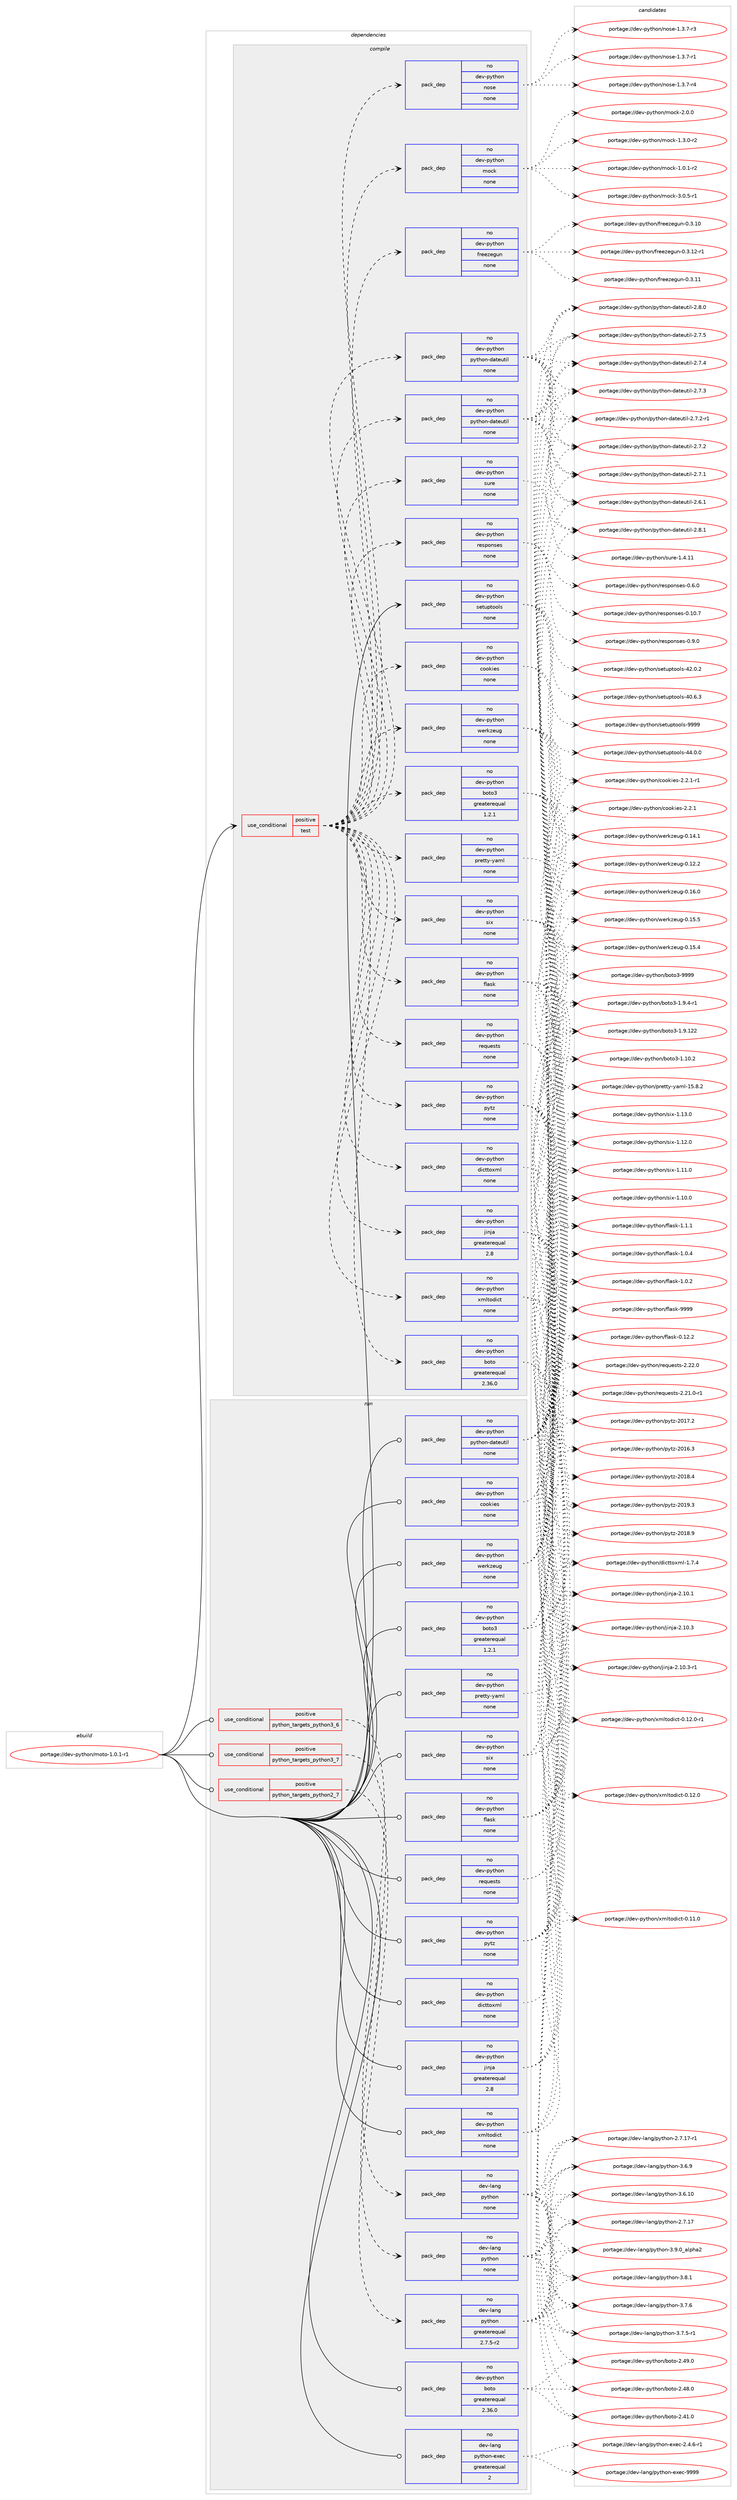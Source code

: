 digraph prolog {

# *************
# Graph options
# *************

newrank=true;
concentrate=true;
compound=true;
graph [rankdir=LR,fontname=Helvetica,fontsize=10,ranksep=1.5];#, ranksep=2.5, nodesep=0.2];
edge  [arrowhead=vee];
node  [fontname=Helvetica,fontsize=10];

# **********
# The ebuild
# **********

subgraph cluster_leftcol {
color=gray;
label=<<i>ebuild</i>>;
id [label="portage://dev-python/moto-1.0.1-r1", color=red, width=4, href="../dev-python/moto-1.0.1-r1.svg"];
}

# ****************
# The dependencies
# ****************

subgraph cluster_midcol {
color=gray;
label=<<i>dependencies</i>>;
subgraph cluster_compile {
fillcolor="#eeeeee";
style=filled;
label=<<i>compile</i>>;
subgraph cond112808 {
dependency450094 [label=<<TABLE BORDER="0" CELLBORDER="1" CELLSPACING="0" CELLPADDING="4"><TR><TD ROWSPAN="3" CELLPADDING="10">use_conditional</TD></TR><TR><TD>positive</TD></TR><TR><TD>test</TD></TR></TABLE>>, shape=none, color=red];
subgraph pack332306 {
dependency450095 [label=<<TABLE BORDER="0" CELLBORDER="1" CELLSPACING="0" CELLPADDING="4" WIDTH="220"><TR><TD ROWSPAN="6" CELLPADDING="30">pack_dep</TD></TR><TR><TD WIDTH="110">no</TD></TR><TR><TD>dev-python</TD></TR><TR><TD>cookies</TD></TR><TR><TD>none</TD></TR><TR><TD></TD></TR></TABLE>>, shape=none, color=blue];
}
dependency450094:e -> dependency450095:w [weight=20,style="dashed",arrowhead="vee"];
subgraph pack332307 {
dependency450096 [label=<<TABLE BORDER="0" CELLBORDER="1" CELLSPACING="0" CELLPADDING="4" WIDTH="220"><TR><TD ROWSPAN="6" CELLPADDING="30">pack_dep</TD></TR><TR><TD WIDTH="110">no</TD></TR><TR><TD>dev-python</TD></TR><TR><TD>dicttoxml</TD></TR><TR><TD>none</TD></TR><TR><TD></TD></TR></TABLE>>, shape=none, color=blue];
}
dependency450094:e -> dependency450096:w [weight=20,style="dashed",arrowhead="vee"];
subgraph pack332308 {
dependency450097 [label=<<TABLE BORDER="0" CELLBORDER="1" CELLSPACING="0" CELLPADDING="4" WIDTH="220"><TR><TD ROWSPAN="6" CELLPADDING="30">pack_dep</TD></TR><TR><TD WIDTH="110">no</TD></TR><TR><TD>dev-python</TD></TR><TR><TD>jinja</TD></TR><TR><TD>greaterequal</TD></TR><TR><TD>2.8</TD></TR></TABLE>>, shape=none, color=blue];
}
dependency450094:e -> dependency450097:w [weight=20,style="dashed",arrowhead="vee"];
subgraph pack332309 {
dependency450098 [label=<<TABLE BORDER="0" CELLBORDER="1" CELLSPACING="0" CELLPADDING="4" WIDTH="220"><TR><TD ROWSPAN="6" CELLPADDING="30">pack_dep</TD></TR><TR><TD WIDTH="110">no</TD></TR><TR><TD>dev-python</TD></TR><TR><TD>boto</TD></TR><TR><TD>greaterequal</TD></TR><TR><TD>2.36.0</TD></TR></TABLE>>, shape=none, color=blue];
}
dependency450094:e -> dependency450098:w [weight=20,style="dashed",arrowhead="vee"];
subgraph pack332310 {
dependency450099 [label=<<TABLE BORDER="0" CELLBORDER="1" CELLSPACING="0" CELLPADDING="4" WIDTH="220"><TR><TD ROWSPAN="6" CELLPADDING="30">pack_dep</TD></TR><TR><TD WIDTH="110">no</TD></TR><TR><TD>dev-python</TD></TR><TR><TD>boto3</TD></TR><TR><TD>greaterequal</TD></TR><TR><TD>1.2.1</TD></TR></TABLE>>, shape=none, color=blue];
}
dependency450094:e -> dependency450099:w [weight=20,style="dashed",arrowhead="vee"];
subgraph pack332311 {
dependency450100 [label=<<TABLE BORDER="0" CELLBORDER="1" CELLSPACING="0" CELLPADDING="4" WIDTH="220"><TR><TD ROWSPAN="6" CELLPADDING="30">pack_dep</TD></TR><TR><TD WIDTH="110">no</TD></TR><TR><TD>dev-python</TD></TR><TR><TD>flask</TD></TR><TR><TD>none</TD></TR><TR><TD></TD></TR></TABLE>>, shape=none, color=blue];
}
dependency450094:e -> dependency450100:w [weight=20,style="dashed",arrowhead="vee"];
subgraph pack332312 {
dependency450101 [label=<<TABLE BORDER="0" CELLBORDER="1" CELLSPACING="0" CELLPADDING="4" WIDTH="220"><TR><TD ROWSPAN="6" CELLPADDING="30">pack_dep</TD></TR><TR><TD WIDTH="110">no</TD></TR><TR><TD>dev-python</TD></TR><TR><TD>pretty-yaml</TD></TR><TR><TD>none</TD></TR><TR><TD></TD></TR></TABLE>>, shape=none, color=blue];
}
dependency450094:e -> dependency450101:w [weight=20,style="dashed",arrowhead="vee"];
subgraph pack332313 {
dependency450102 [label=<<TABLE BORDER="0" CELLBORDER="1" CELLSPACING="0" CELLPADDING="4" WIDTH="220"><TR><TD ROWSPAN="6" CELLPADDING="30">pack_dep</TD></TR><TR><TD WIDTH="110">no</TD></TR><TR><TD>dev-python</TD></TR><TR><TD>python-dateutil</TD></TR><TR><TD>none</TD></TR><TR><TD></TD></TR></TABLE>>, shape=none, color=blue];
}
dependency450094:e -> dependency450102:w [weight=20,style="dashed",arrowhead="vee"];
subgraph pack332314 {
dependency450103 [label=<<TABLE BORDER="0" CELLBORDER="1" CELLSPACING="0" CELLPADDING="4" WIDTH="220"><TR><TD ROWSPAN="6" CELLPADDING="30">pack_dep</TD></TR><TR><TD WIDTH="110">no</TD></TR><TR><TD>dev-python</TD></TR><TR><TD>pytz</TD></TR><TR><TD>none</TD></TR><TR><TD></TD></TR></TABLE>>, shape=none, color=blue];
}
dependency450094:e -> dependency450103:w [weight=20,style="dashed",arrowhead="vee"];
subgraph pack332315 {
dependency450104 [label=<<TABLE BORDER="0" CELLBORDER="1" CELLSPACING="0" CELLPADDING="4" WIDTH="220"><TR><TD ROWSPAN="6" CELLPADDING="30">pack_dep</TD></TR><TR><TD WIDTH="110">no</TD></TR><TR><TD>dev-python</TD></TR><TR><TD>python-dateutil</TD></TR><TR><TD>none</TD></TR><TR><TD></TD></TR></TABLE>>, shape=none, color=blue];
}
dependency450094:e -> dependency450104:w [weight=20,style="dashed",arrowhead="vee"];
subgraph pack332316 {
dependency450105 [label=<<TABLE BORDER="0" CELLBORDER="1" CELLSPACING="0" CELLPADDING="4" WIDTH="220"><TR><TD ROWSPAN="6" CELLPADDING="30">pack_dep</TD></TR><TR><TD WIDTH="110">no</TD></TR><TR><TD>dev-python</TD></TR><TR><TD>requests</TD></TR><TR><TD>none</TD></TR><TR><TD></TD></TR></TABLE>>, shape=none, color=blue];
}
dependency450094:e -> dependency450105:w [weight=20,style="dashed",arrowhead="vee"];
subgraph pack332317 {
dependency450106 [label=<<TABLE BORDER="0" CELLBORDER="1" CELLSPACING="0" CELLPADDING="4" WIDTH="220"><TR><TD ROWSPAN="6" CELLPADDING="30">pack_dep</TD></TR><TR><TD WIDTH="110">no</TD></TR><TR><TD>dev-python</TD></TR><TR><TD>xmltodict</TD></TR><TR><TD>none</TD></TR><TR><TD></TD></TR></TABLE>>, shape=none, color=blue];
}
dependency450094:e -> dependency450106:w [weight=20,style="dashed",arrowhead="vee"];
subgraph pack332318 {
dependency450107 [label=<<TABLE BORDER="0" CELLBORDER="1" CELLSPACING="0" CELLPADDING="4" WIDTH="220"><TR><TD ROWSPAN="6" CELLPADDING="30">pack_dep</TD></TR><TR><TD WIDTH="110">no</TD></TR><TR><TD>dev-python</TD></TR><TR><TD>six</TD></TR><TR><TD>none</TD></TR><TR><TD></TD></TR></TABLE>>, shape=none, color=blue];
}
dependency450094:e -> dependency450107:w [weight=20,style="dashed",arrowhead="vee"];
subgraph pack332319 {
dependency450108 [label=<<TABLE BORDER="0" CELLBORDER="1" CELLSPACING="0" CELLPADDING="4" WIDTH="220"><TR><TD ROWSPAN="6" CELLPADDING="30">pack_dep</TD></TR><TR><TD WIDTH="110">no</TD></TR><TR><TD>dev-python</TD></TR><TR><TD>werkzeug</TD></TR><TR><TD>none</TD></TR><TR><TD></TD></TR></TABLE>>, shape=none, color=blue];
}
dependency450094:e -> dependency450108:w [weight=20,style="dashed",arrowhead="vee"];
subgraph pack332320 {
dependency450109 [label=<<TABLE BORDER="0" CELLBORDER="1" CELLSPACING="0" CELLPADDING="4" WIDTH="220"><TR><TD ROWSPAN="6" CELLPADDING="30">pack_dep</TD></TR><TR><TD WIDTH="110">no</TD></TR><TR><TD>dev-python</TD></TR><TR><TD>freezegun</TD></TR><TR><TD>none</TD></TR><TR><TD></TD></TR></TABLE>>, shape=none, color=blue];
}
dependency450094:e -> dependency450109:w [weight=20,style="dashed",arrowhead="vee"];
subgraph pack332321 {
dependency450110 [label=<<TABLE BORDER="0" CELLBORDER="1" CELLSPACING="0" CELLPADDING="4" WIDTH="220"><TR><TD ROWSPAN="6" CELLPADDING="30">pack_dep</TD></TR><TR><TD WIDTH="110">no</TD></TR><TR><TD>dev-python</TD></TR><TR><TD>mock</TD></TR><TR><TD>none</TD></TR><TR><TD></TD></TR></TABLE>>, shape=none, color=blue];
}
dependency450094:e -> dependency450110:w [weight=20,style="dashed",arrowhead="vee"];
subgraph pack332322 {
dependency450111 [label=<<TABLE BORDER="0" CELLBORDER="1" CELLSPACING="0" CELLPADDING="4" WIDTH="220"><TR><TD ROWSPAN="6" CELLPADDING="30">pack_dep</TD></TR><TR><TD WIDTH="110">no</TD></TR><TR><TD>dev-python</TD></TR><TR><TD>nose</TD></TR><TR><TD>none</TD></TR><TR><TD></TD></TR></TABLE>>, shape=none, color=blue];
}
dependency450094:e -> dependency450111:w [weight=20,style="dashed",arrowhead="vee"];
subgraph pack332323 {
dependency450112 [label=<<TABLE BORDER="0" CELLBORDER="1" CELLSPACING="0" CELLPADDING="4" WIDTH="220"><TR><TD ROWSPAN="6" CELLPADDING="30">pack_dep</TD></TR><TR><TD WIDTH="110">no</TD></TR><TR><TD>dev-python</TD></TR><TR><TD>responses</TD></TR><TR><TD>none</TD></TR><TR><TD></TD></TR></TABLE>>, shape=none, color=blue];
}
dependency450094:e -> dependency450112:w [weight=20,style="dashed",arrowhead="vee"];
subgraph pack332324 {
dependency450113 [label=<<TABLE BORDER="0" CELLBORDER="1" CELLSPACING="0" CELLPADDING="4" WIDTH="220"><TR><TD ROWSPAN="6" CELLPADDING="30">pack_dep</TD></TR><TR><TD WIDTH="110">no</TD></TR><TR><TD>dev-python</TD></TR><TR><TD>sure</TD></TR><TR><TD>none</TD></TR><TR><TD></TD></TR></TABLE>>, shape=none, color=blue];
}
dependency450094:e -> dependency450113:w [weight=20,style="dashed",arrowhead="vee"];
}
id:e -> dependency450094:w [weight=20,style="solid",arrowhead="vee"];
subgraph pack332325 {
dependency450114 [label=<<TABLE BORDER="0" CELLBORDER="1" CELLSPACING="0" CELLPADDING="4" WIDTH="220"><TR><TD ROWSPAN="6" CELLPADDING="30">pack_dep</TD></TR><TR><TD WIDTH="110">no</TD></TR><TR><TD>dev-python</TD></TR><TR><TD>setuptools</TD></TR><TR><TD>none</TD></TR><TR><TD></TD></TR></TABLE>>, shape=none, color=blue];
}
id:e -> dependency450114:w [weight=20,style="solid",arrowhead="vee"];
}
subgraph cluster_compileandrun {
fillcolor="#eeeeee";
style=filled;
label=<<i>compile and run</i>>;
}
subgraph cluster_run {
fillcolor="#eeeeee";
style=filled;
label=<<i>run</i>>;
subgraph cond112809 {
dependency450115 [label=<<TABLE BORDER="0" CELLBORDER="1" CELLSPACING="0" CELLPADDING="4"><TR><TD ROWSPAN="3" CELLPADDING="10">use_conditional</TD></TR><TR><TD>positive</TD></TR><TR><TD>python_targets_python2_7</TD></TR></TABLE>>, shape=none, color=red];
subgraph pack332326 {
dependency450116 [label=<<TABLE BORDER="0" CELLBORDER="1" CELLSPACING="0" CELLPADDING="4" WIDTH="220"><TR><TD ROWSPAN="6" CELLPADDING="30">pack_dep</TD></TR><TR><TD WIDTH="110">no</TD></TR><TR><TD>dev-lang</TD></TR><TR><TD>python</TD></TR><TR><TD>greaterequal</TD></TR><TR><TD>2.7.5-r2</TD></TR></TABLE>>, shape=none, color=blue];
}
dependency450115:e -> dependency450116:w [weight=20,style="dashed",arrowhead="vee"];
}
id:e -> dependency450115:w [weight=20,style="solid",arrowhead="odot"];
subgraph cond112810 {
dependency450117 [label=<<TABLE BORDER="0" CELLBORDER="1" CELLSPACING="0" CELLPADDING="4"><TR><TD ROWSPAN="3" CELLPADDING="10">use_conditional</TD></TR><TR><TD>positive</TD></TR><TR><TD>python_targets_python3_6</TD></TR></TABLE>>, shape=none, color=red];
subgraph pack332327 {
dependency450118 [label=<<TABLE BORDER="0" CELLBORDER="1" CELLSPACING="0" CELLPADDING="4" WIDTH="220"><TR><TD ROWSPAN="6" CELLPADDING="30">pack_dep</TD></TR><TR><TD WIDTH="110">no</TD></TR><TR><TD>dev-lang</TD></TR><TR><TD>python</TD></TR><TR><TD>none</TD></TR><TR><TD></TD></TR></TABLE>>, shape=none, color=blue];
}
dependency450117:e -> dependency450118:w [weight=20,style="dashed",arrowhead="vee"];
}
id:e -> dependency450117:w [weight=20,style="solid",arrowhead="odot"];
subgraph cond112811 {
dependency450119 [label=<<TABLE BORDER="0" CELLBORDER="1" CELLSPACING="0" CELLPADDING="4"><TR><TD ROWSPAN="3" CELLPADDING="10">use_conditional</TD></TR><TR><TD>positive</TD></TR><TR><TD>python_targets_python3_7</TD></TR></TABLE>>, shape=none, color=red];
subgraph pack332328 {
dependency450120 [label=<<TABLE BORDER="0" CELLBORDER="1" CELLSPACING="0" CELLPADDING="4" WIDTH="220"><TR><TD ROWSPAN="6" CELLPADDING="30">pack_dep</TD></TR><TR><TD WIDTH="110">no</TD></TR><TR><TD>dev-lang</TD></TR><TR><TD>python</TD></TR><TR><TD>none</TD></TR><TR><TD></TD></TR></TABLE>>, shape=none, color=blue];
}
dependency450119:e -> dependency450120:w [weight=20,style="dashed",arrowhead="vee"];
}
id:e -> dependency450119:w [weight=20,style="solid",arrowhead="odot"];
subgraph pack332329 {
dependency450121 [label=<<TABLE BORDER="0" CELLBORDER="1" CELLSPACING="0" CELLPADDING="4" WIDTH="220"><TR><TD ROWSPAN="6" CELLPADDING="30">pack_dep</TD></TR><TR><TD WIDTH="110">no</TD></TR><TR><TD>dev-lang</TD></TR><TR><TD>python-exec</TD></TR><TR><TD>greaterequal</TD></TR><TR><TD>2</TD></TR></TABLE>>, shape=none, color=blue];
}
id:e -> dependency450121:w [weight=20,style="solid",arrowhead="odot"];
subgraph pack332330 {
dependency450122 [label=<<TABLE BORDER="0" CELLBORDER="1" CELLSPACING="0" CELLPADDING="4" WIDTH="220"><TR><TD ROWSPAN="6" CELLPADDING="30">pack_dep</TD></TR><TR><TD WIDTH="110">no</TD></TR><TR><TD>dev-python</TD></TR><TR><TD>boto</TD></TR><TR><TD>greaterequal</TD></TR><TR><TD>2.36.0</TD></TR></TABLE>>, shape=none, color=blue];
}
id:e -> dependency450122:w [weight=20,style="solid",arrowhead="odot"];
subgraph pack332331 {
dependency450123 [label=<<TABLE BORDER="0" CELLBORDER="1" CELLSPACING="0" CELLPADDING="4" WIDTH="220"><TR><TD ROWSPAN="6" CELLPADDING="30">pack_dep</TD></TR><TR><TD WIDTH="110">no</TD></TR><TR><TD>dev-python</TD></TR><TR><TD>boto3</TD></TR><TR><TD>greaterequal</TD></TR><TR><TD>1.2.1</TD></TR></TABLE>>, shape=none, color=blue];
}
id:e -> dependency450123:w [weight=20,style="solid",arrowhead="odot"];
subgraph pack332332 {
dependency450124 [label=<<TABLE BORDER="0" CELLBORDER="1" CELLSPACING="0" CELLPADDING="4" WIDTH="220"><TR><TD ROWSPAN="6" CELLPADDING="30">pack_dep</TD></TR><TR><TD WIDTH="110">no</TD></TR><TR><TD>dev-python</TD></TR><TR><TD>cookies</TD></TR><TR><TD>none</TD></TR><TR><TD></TD></TR></TABLE>>, shape=none, color=blue];
}
id:e -> dependency450124:w [weight=20,style="solid",arrowhead="odot"];
subgraph pack332333 {
dependency450125 [label=<<TABLE BORDER="0" CELLBORDER="1" CELLSPACING="0" CELLPADDING="4" WIDTH="220"><TR><TD ROWSPAN="6" CELLPADDING="30">pack_dep</TD></TR><TR><TD WIDTH="110">no</TD></TR><TR><TD>dev-python</TD></TR><TR><TD>dicttoxml</TD></TR><TR><TD>none</TD></TR><TR><TD></TD></TR></TABLE>>, shape=none, color=blue];
}
id:e -> dependency450125:w [weight=20,style="solid",arrowhead="odot"];
subgraph pack332334 {
dependency450126 [label=<<TABLE BORDER="0" CELLBORDER="1" CELLSPACING="0" CELLPADDING="4" WIDTH="220"><TR><TD ROWSPAN="6" CELLPADDING="30">pack_dep</TD></TR><TR><TD WIDTH="110">no</TD></TR><TR><TD>dev-python</TD></TR><TR><TD>flask</TD></TR><TR><TD>none</TD></TR><TR><TD></TD></TR></TABLE>>, shape=none, color=blue];
}
id:e -> dependency450126:w [weight=20,style="solid",arrowhead="odot"];
subgraph pack332335 {
dependency450127 [label=<<TABLE BORDER="0" CELLBORDER="1" CELLSPACING="0" CELLPADDING="4" WIDTH="220"><TR><TD ROWSPAN="6" CELLPADDING="30">pack_dep</TD></TR><TR><TD WIDTH="110">no</TD></TR><TR><TD>dev-python</TD></TR><TR><TD>jinja</TD></TR><TR><TD>greaterequal</TD></TR><TR><TD>2.8</TD></TR></TABLE>>, shape=none, color=blue];
}
id:e -> dependency450127:w [weight=20,style="solid",arrowhead="odot"];
subgraph pack332336 {
dependency450128 [label=<<TABLE BORDER="0" CELLBORDER="1" CELLSPACING="0" CELLPADDING="4" WIDTH="220"><TR><TD ROWSPAN="6" CELLPADDING="30">pack_dep</TD></TR><TR><TD WIDTH="110">no</TD></TR><TR><TD>dev-python</TD></TR><TR><TD>pretty-yaml</TD></TR><TR><TD>none</TD></TR><TR><TD></TD></TR></TABLE>>, shape=none, color=blue];
}
id:e -> dependency450128:w [weight=20,style="solid",arrowhead="odot"];
subgraph pack332337 {
dependency450129 [label=<<TABLE BORDER="0" CELLBORDER="1" CELLSPACING="0" CELLPADDING="4" WIDTH="220"><TR><TD ROWSPAN="6" CELLPADDING="30">pack_dep</TD></TR><TR><TD WIDTH="110">no</TD></TR><TR><TD>dev-python</TD></TR><TR><TD>python-dateutil</TD></TR><TR><TD>none</TD></TR><TR><TD></TD></TR></TABLE>>, shape=none, color=blue];
}
id:e -> dependency450129:w [weight=20,style="solid",arrowhead="odot"];
subgraph pack332338 {
dependency450130 [label=<<TABLE BORDER="0" CELLBORDER="1" CELLSPACING="0" CELLPADDING="4" WIDTH="220"><TR><TD ROWSPAN="6" CELLPADDING="30">pack_dep</TD></TR><TR><TD WIDTH="110">no</TD></TR><TR><TD>dev-python</TD></TR><TR><TD>pytz</TD></TR><TR><TD>none</TD></TR><TR><TD></TD></TR></TABLE>>, shape=none, color=blue];
}
id:e -> dependency450130:w [weight=20,style="solid",arrowhead="odot"];
subgraph pack332339 {
dependency450131 [label=<<TABLE BORDER="0" CELLBORDER="1" CELLSPACING="0" CELLPADDING="4" WIDTH="220"><TR><TD ROWSPAN="6" CELLPADDING="30">pack_dep</TD></TR><TR><TD WIDTH="110">no</TD></TR><TR><TD>dev-python</TD></TR><TR><TD>requests</TD></TR><TR><TD>none</TD></TR><TR><TD></TD></TR></TABLE>>, shape=none, color=blue];
}
id:e -> dependency450131:w [weight=20,style="solid",arrowhead="odot"];
subgraph pack332340 {
dependency450132 [label=<<TABLE BORDER="0" CELLBORDER="1" CELLSPACING="0" CELLPADDING="4" WIDTH="220"><TR><TD ROWSPAN="6" CELLPADDING="30">pack_dep</TD></TR><TR><TD WIDTH="110">no</TD></TR><TR><TD>dev-python</TD></TR><TR><TD>six</TD></TR><TR><TD>none</TD></TR><TR><TD></TD></TR></TABLE>>, shape=none, color=blue];
}
id:e -> dependency450132:w [weight=20,style="solid",arrowhead="odot"];
subgraph pack332341 {
dependency450133 [label=<<TABLE BORDER="0" CELLBORDER="1" CELLSPACING="0" CELLPADDING="4" WIDTH="220"><TR><TD ROWSPAN="6" CELLPADDING="30">pack_dep</TD></TR><TR><TD WIDTH="110">no</TD></TR><TR><TD>dev-python</TD></TR><TR><TD>werkzeug</TD></TR><TR><TD>none</TD></TR><TR><TD></TD></TR></TABLE>>, shape=none, color=blue];
}
id:e -> dependency450133:w [weight=20,style="solid",arrowhead="odot"];
subgraph pack332342 {
dependency450134 [label=<<TABLE BORDER="0" CELLBORDER="1" CELLSPACING="0" CELLPADDING="4" WIDTH="220"><TR><TD ROWSPAN="6" CELLPADDING="30">pack_dep</TD></TR><TR><TD WIDTH="110">no</TD></TR><TR><TD>dev-python</TD></TR><TR><TD>xmltodict</TD></TR><TR><TD>none</TD></TR><TR><TD></TD></TR></TABLE>>, shape=none, color=blue];
}
id:e -> dependency450134:w [weight=20,style="solid",arrowhead="odot"];
}
}

# **************
# The candidates
# **************

subgraph cluster_choices {
rank=same;
color=gray;
label=<<i>candidates</i>>;

subgraph choice332306 {
color=black;
nodesep=1;
choice1001011184511212111610411111047991111111071051011154550465046494511449 [label="portage://dev-python/cookies-2.2.1-r1", color=red, width=4,href="../dev-python/cookies-2.2.1-r1.svg"];
choice100101118451121211161041111104799111111107105101115455046504649 [label="portage://dev-python/cookies-2.2.1", color=red, width=4,href="../dev-python/cookies-2.2.1.svg"];
dependency450095:e -> choice1001011184511212111610411111047991111111071051011154550465046494511449:w [style=dotted,weight="100"];
dependency450095:e -> choice100101118451121211161041111104799111111107105101115455046504649:w [style=dotted,weight="100"];
}
subgraph choice332307 {
color=black;
nodesep=1;
choice100101118451121211161041111104710010599116116111120109108454946554652 [label="portage://dev-python/dicttoxml-1.7.4", color=red, width=4,href="../dev-python/dicttoxml-1.7.4.svg"];
dependency450096:e -> choice100101118451121211161041111104710010599116116111120109108454946554652:w [style=dotted,weight="100"];
}
subgraph choice332308 {
color=black;
nodesep=1;
choice100101118451121211161041111104710610511010697455046494846514511449 [label="portage://dev-python/jinja-2.10.3-r1", color=red, width=4,href="../dev-python/jinja-2.10.3-r1.svg"];
choice10010111845112121116104111110471061051101069745504649484651 [label="portage://dev-python/jinja-2.10.3", color=red, width=4,href="../dev-python/jinja-2.10.3.svg"];
choice10010111845112121116104111110471061051101069745504649484649 [label="portage://dev-python/jinja-2.10.1", color=red, width=4,href="../dev-python/jinja-2.10.1.svg"];
dependency450097:e -> choice100101118451121211161041111104710610511010697455046494846514511449:w [style=dotted,weight="100"];
dependency450097:e -> choice10010111845112121116104111110471061051101069745504649484651:w [style=dotted,weight="100"];
dependency450097:e -> choice10010111845112121116104111110471061051101069745504649484649:w [style=dotted,weight="100"];
}
subgraph choice332309 {
color=black;
nodesep=1;
choice10010111845112121116104111110479811111611145504652574648 [label="portage://dev-python/boto-2.49.0", color=red, width=4,href="../dev-python/boto-2.49.0.svg"];
choice10010111845112121116104111110479811111611145504652564648 [label="portage://dev-python/boto-2.48.0", color=red, width=4,href="../dev-python/boto-2.48.0.svg"];
choice10010111845112121116104111110479811111611145504652494648 [label="portage://dev-python/boto-2.41.0", color=red, width=4,href="../dev-python/boto-2.41.0.svg"];
dependency450098:e -> choice10010111845112121116104111110479811111611145504652574648:w [style=dotted,weight="100"];
dependency450098:e -> choice10010111845112121116104111110479811111611145504652564648:w [style=dotted,weight="100"];
dependency450098:e -> choice10010111845112121116104111110479811111611145504652494648:w [style=dotted,weight="100"];
}
subgraph choice332310 {
color=black;
nodesep=1;
choice100101118451121211161041111104798111116111514557575757 [label="portage://dev-python/boto3-9999", color=red, width=4,href="../dev-python/boto3-9999.svg"];
choice100101118451121211161041111104798111116111514549465746524511449 [label="portage://dev-python/boto3-1.9.4-r1", color=red, width=4,href="../dev-python/boto3-1.9.4-r1.svg"];
choice100101118451121211161041111104798111116111514549465746495050 [label="portage://dev-python/boto3-1.9.122", color=red, width=4,href="../dev-python/boto3-1.9.122.svg"];
choice1001011184511212111610411111047981111161115145494649484650 [label="portage://dev-python/boto3-1.10.2", color=red, width=4,href="../dev-python/boto3-1.10.2.svg"];
dependency450099:e -> choice100101118451121211161041111104798111116111514557575757:w [style=dotted,weight="100"];
dependency450099:e -> choice100101118451121211161041111104798111116111514549465746524511449:w [style=dotted,weight="100"];
dependency450099:e -> choice100101118451121211161041111104798111116111514549465746495050:w [style=dotted,weight="100"];
dependency450099:e -> choice1001011184511212111610411111047981111161115145494649484650:w [style=dotted,weight="100"];
}
subgraph choice332311 {
color=black;
nodesep=1;
choice1001011184511212111610411111047102108971151074557575757 [label="portage://dev-python/flask-9999", color=red, width=4,href="../dev-python/flask-9999.svg"];
choice100101118451121211161041111104710210897115107454946494649 [label="portage://dev-python/flask-1.1.1", color=red, width=4,href="../dev-python/flask-1.1.1.svg"];
choice100101118451121211161041111104710210897115107454946484652 [label="portage://dev-python/flask-1.0.4", color=red, width=4,href="../dev-python/flask-1.0.4.svg"];
choice100101118451121211161041111104710210897115107454946484650 [label="portage://dev-python/flask-1.0.2", color=red, width=4,href="../dev-python/flask-1.0.2.svg"];
choice10010111845112121116104111110471021089711510745484649504650 [label="portage://dev-python/flask-0.12.2", color=red, width=4,href="../dev-python/flask-0.12.2.svg"];
dependency450100:e -> choice1001011184511212111610411111047102108971151074557575757:w [style=dotted,weight="100"];
dependency450100:e -> choice100101118451121211161041111104710210897115107454946494649:w [style=dotted,weight="100"];
dependency450100:e -> choice100101118451121211161041111104710210897115107454946484652:w [style=dotted,weight="100"];
dependency450100:e -> choice100101118451121211161041111104710210897115107454946484650:w [style=dotted,weight="100"];
dependency450100:e -> choice10010111845112121116104111110471021089711510745484649504650:w [style=dotted,weight="100"];
}
subgraph choice332312 {
color=black;
nodesep=1;
choice1001011184511212111610411111047112114101116116121451219710910845495346564650 [label="portage://dev-python/pretty-yaml-15.8.2", color=red, width=4,href="../dev-python/pretty-yaml-15.8.2.svg"];
dependency450101:e -> choice1001011184511212111610411111047112114101116116121451219710910845495346564650:w [style=dotted,weight="100"];
}
subgraph choice332313 {
color=black;
nodesep=1;
choice10010111845112121116104111110471121211161041111104510097116101117116105108455046564649 [label="portage://dev-python/python-dateutil-2.8.1", color=red, width=4,href="../dev-python/python-dateutil-2.8.1.svg"];
choice10010111845112121116104111110471121211161041111104510097116101117116105108455046564648 [label="portage://dev-python/python-dateutil-2.8.0", color=red, width=4,href="../dev-python/python-dateutil-2.8.0.svg"];
choice10010111845112121116104111110471121211161041111104510097116101117116105108455046554653 [label="portage://dev-python/python-dateutil-2.7.5", color=red, width=4,href="../dev-python/python-dateutil-2.7.5.svg"];
choice10010111845112121116104111110471121211161041111104510097116101117116105108455046554652 [label="portage://dev-python/python-dateutil-2.7.4", color=red, width=4,href="../dev-python/python-dateutil-2.7.4.svg"];
choice10010111845112121116104111110471121211161041111104510097116101117116105108455046554651 [label="portage://dev-python/python-dateutil-2.7.3", color=red, width=4,href="../dev-python/python-dateutil-2.7.3.svg"];
choice100101118451121211161041111104711212111610411111045100971161011171161051084550465546504511449 [label="portage://dev-python/python-dateutil-2.7.2-r1", color=red, width=4,href="../dev-python/python-dateutil-2.7.2-r1.svg"];
choice10010111845112121116104111110471121211161041111104510097116101117116105108455046554650 [label="portage://dev-python/python-dateutil-2.7.2", color=red, width=4,href="../dev-python/python-dateutil-2.7.2.svg"];
choice10010111845112121116104111110471121211161041111104510097116101117116105108455046554649 [label="portage://dev-python/python-dateutil-2.7.1", color=red, width=4,href="../dev-python/python-dateutil-2.7.1.svg"];
choice10010111845112121116104111110471121211161041111104510097116101117116105108455046544649 [label="portage://dev-python/python-dateutil-2.6.1", color=red, width=4,href="../dev-python/python-dateutil-2.6.1.svg"];
dependency450102:e -> choice10010111845112121116104111110471121211161041111104510097116101117116105108455046564649:w [style=dotted,weight="100"];
dependency450102:e -> choice10010111845112121116104111110471121211161041111104510097116101117116105108455046564648:w [style=dotted,weight="100"];
dependency450102:e -> choice10010111845112121116104111110471121211161041111104510097116101117116105108455046554653:w [style=dotted,weight="100"];
dependency450102:e -> choice10010111845112121116104111110471121211161041111104510097116101117116105108455046554652:w [style=dotted,weight="100"];
dependency450102:e -> choice10010111845112121116104111110471121211161041111104510097116101117116105108455046554651:w [style=dotted,weight="100"];
dependency450102:e -> choice100101118451121211161041111104711212111610411111045100971161011171161051084550465546504511449:w [style=dotted,weight="100"];
dependency450102:e -> choice10010111845112121116104111110471121211161041111104510097116101117116105108455046554650:w [style=dotted,weight="100"];
dependency450102:e -> choice10010111845112121116104111110471121211161041111104510097116101117116105108455046554649:w [style=dotted,weight="100"];
dependency450102:e -> choice10010111845112121116104111110471121211161041111104510097116101117116105108455046544649:w [style=dotted,weight="100"];
}
subgraph choice332314 {
color=black;
nodesep=1;
choice100101118451121211161041111104711212111612245504849574651 [label="portage://dev-python/pytz-2019.3", color=red, width=4,href="../dev-python/pytz-2019.3.svg"];
choice100101118451121211161041111104711212111612245504849564657 [label="portage://dev-python/pytz-2018.9", color=red, width=4,href="../dev-python/pytz-2018.9.svg"];
choice100101118451121211161041111104711212111612245504849564652 [label="portage://dev-python/pytz-2018.4", color=red, width=4,href="../dev-python/pytz-2018.4.svg"];
choice100101118451121211161041111104711212111612245504849554650 [label="portage://dev-python/pytz-2017.2", color=red, width=4,href="../dev-python/pytz-2017.2.svg"];
choice100101118451121211161041111104711212111612245504849544651 [label="portage://dev-python/pytz-2016.3", color=red, width=4,href="../dev-python/pytz-2016.3.svg"];
dependency450103:e -> choice100101118451121211161041111104711212111612245504849574651:w [style=dotted,weight="100"];
dependency450103:e -> choice100101118451121211161041111104711212111612245504849564657:w [style=dotted,weight="100"];
dependency450103:e -> choice100101118451121211161041111104711212111612245504849564652:w [style=dotted,weight="100"];
dependency450103:e -> choice100101118451121211161041111104711212111612245504849554650:w [style=dotted,weight="100"];
dependency450103:e -> choice100101118451121211161041111104711212111612245504849544651:w [style=dotted,weight="100"];
}
subgraph choice332315 {
color=black;
nodesep=1;
choice10010111845112121116104111110471121211161041111104510097116101117116105108455046564649 [label="portage://dev-python/python-dateutil-2.8.1", color=red, width=4,href="../dev-python/python-dateutil-2.8.1.svg"];
choice10010111845112121116104111110471121211161041111104510097116101117116105108455046564648 [label="portage://dev-python/python-dateutil-2.8.0", color=red, width=4,href="../dev-python/python-dateutil-2.8.0.svg"];
choice10010111845112121116104111110471121211161041111104510097116101117116105108455046554653 [label="portage://dev-python/python-dateutil-2.7.5", color=red, width=4,href="../dev-python/python-dateutil-2.7.5.svg"];
choice10010111845112121116104111110471121211161041111104510097116101117116105108455046554652 [label="portage://dev-python/python-dateutil-2.7.4", color=red, width=4,href="../dev-python/python-dateutil-2.7.4.svg"];
choice10010111845112121116104111110471121211161041111104510097116101117116105108455046554651 [label="portage://dev-python/python-dateutil-2.7.3", color=red, width=4,href="../dev-python/python-dateutil-2.7.3.svg"];
choice100101118451121211161041111104711212111610411111045100971161011171161051084550465546504511449 [label="portage://dev-python/python-dateutil-2.7.2-r1", color=red, width=4,href="../dev-python/python-dateutil-2.7.2-r1.svg"];
choice10010111845112121116104111110471121211161041111104510097116101117116105108455046554650 [label="portage://dev-python/python-dateutil-2.7.2", color=red, width=4,href="../dev-python/python-dateutil-2.7.2.svg"];
choice10010111845112121116104111110471121211161041111104510097116101117116105108455046554649 [label="portage://dev-python/python-dateutil-2.7.1", color=red, width=4,href="../dev-python/python-dateutil-2.7.1.svg"];
choice10010111845112121116104111110471121211161041111104510097116101117116105108455046544649 [label="portage://dev-python/python-dateutil-2.6.1", color=red, width=4,href="../dev-python/python-dateutil-2.6.1.svg"];
dependency450104:e -> choice10010111845112121116104111110471121211161041111104510097116101117116105108455046564649:w [style=dotted,weight="100"];
dependency450104:e -> choice10010111845112121116104111110471121211161041111104510097116101117116105108455046564648:w [style=dotted,weight="100"];
dependency450104:e -> choice10010111845112121116104111110471121211161041111104510097116101117116105108455046554653:w [style=dotted,weight="100"];
dependency450104:e -> choice10010111845112121116104111110471121211161041111104510097116101117116105108455046554652:w [style=dotted,weight="100"];
dependency450104:e -> choice10010111845112121116104111110471121211161041111104510097116101117116105108455046554651:w [style=dotted,weight="100"];
dependency450104:e -> choice100101118451121211161041111104711212111610411111045100971161011171161051084550465546504511449:w [style=dotted,weight="100"];
dependency450104:e -> choice10010111845112121116104111110471121211161041111104510097116101117116105108455046554650:w [style=dotted,weight="100"];
dependency450104:e -> choice10010111845112121116104111110471121211161041111104510097116101117116105108455046554649:w [style=dotted,weight="100"];
dependency450104:e -> choice10010111845112121116104111110471121211161041111104510097116101117116105108455046544649:w [style=dotted,weight="100"];
}
subgraph choice332316 {
color=black;
nodesep=1;
choice100101118451121211161041111104711410111311710111511611545504650504648 [label="portage://dev-python/requests-2.22.0", color=red, width=4,href="../dev-python/requests-2.22.0.svg"];
choice1001011184511212111610411111047114101113117101115116115455046504946484511449 [label="portage://dev-python/requests-2.21.0-r1", color=red, width=4,href="../dev-python/requests-2.21.0-r1.svg"];
dependency450105:e -> choice100101118451121211161041111104711410111311710111511611545504650504648:w [style=dotted,weight="100"];
dependency450105:e -> choice1001011184511212111610411111047114101113117101115116115455046504946484511449:w [style=dotted,weight="100"];
}
subgraph choice332317 {
color=black;
nodesep=1;
choice100101118451121211161041111104712010910811611110010599116454846495046484511449 [label="portage://dev-python/xmltodict-0.12.0-r1", color=red, width=4,href="../dev-python/xmltodict-0.12.0-r1.svg"];
choice10010111845112121116104111110471201091081161111001059911645484649504648 [label="portage://dev-python/xmltodict-0.12.0", color=red, width=4,href="../dev-python/xmltodict-0.12.0.svg"];
choice10010111845112121116104111110471201091081161111001059911645484649494648 [label="portage://dev-python/xmltodict-0.11.0", color=red, width=4,href="../dev-python/xmltodict-0.11.0.svg"];
dependency450106:e -> choice100101118451121211161041111104712010910811611110010599116454846495046484511449:w [style=dotted,weight="100"];
dependency450106:e -> choice10010111845112121116104111110471201091081161111001059911645484649504648:w [style=dotted,weight="100"];
dependency450106:e -> choice10010111845112121116104111110471201091081161111001059911645484649494648:w [style=dotted,weight="100"];
}
subgraph choice332318 {
color=black;
nodesep=1;
choice100101118451121211161041111104711510512045494649514648 [label="portage://dev-python/six-1.13.0", color=red, width=4,href="../dev-python/six-1.13.0.svg"];
choice100101118451121211161041111104711510512045494649504648 [label="portage://dev-python/six-1.12.0", color=red, width=4,href="../dev-python/six-1.12.0.svg"];
choice100101118451121211161041111104711510512045494649494648 [label="portage://dev-python/six-1.11.0", color=red, width=4,href="../dev-python/six-1.11.0.svg"];
choice100101118451121211161041111104711510512045494649484648 [label="portage://dev-python/six-1.10.0", color=red, width=4,href="../dev-python/six-1.10.0.svg"];
dependency450107:e -> choice100101118451121211161041111104711510512045494649514648:w [style=dotted,weight="100"];
dependency450107:e -> choice100101118451121211161041111104711510512045494649504648:w [style=dotted,weight="100"];
dependency450107:e -> choice100101118451121211161041111104711510512045494649494648:w [style=dotted,weight="100"];
dependency450107:e -> choice100101118451121211161041111104711510512045494649484648:w [style=dotted,weight="100"];
}
subgraph choice332319 {
color=black;
nodesep=1;
choice100101118451121211161041111104711910111410712210111710345484649544648 [label="portage://dev-python/werkzeug-0.16.0", color=red, width=4,href="../dev-python/werkzeug-0.16.0.svg"];
choice100101118451121211161041111104711910111410712210111710345484649534653 [label="portage://dev-python/werkzeug-0.15.5", color=red, width=4,href="../dev-python/werkzeug-0.15.5.svg"];
choice100101118451121211161041111104711910111410712210111710345484649534652 [label="portage://dev-python/werkzeug-0.15.4", color=red, width=4,href="../dev-python/werkzeug-0.15.4.svg"];
choice100101118451121211161041111104711910111410712210111710345484649524649 [label="portage://dev-python/werkzeug-0.14.1", color=red, width=4,href="../dev-python/werkzeug-0.14.1.svg"];
choice100101118451121211161041111104711910111410712210111710345484649504650 [label="portage://dev-python/werkzeug-0.12.2", color=red, width=4,href="../dev-python/werkzeug-0.12.2.svg"];
dependency450108:e -> choice100101118451121211161041111104711910111410712210111710345484649544648:w [style=dotted,weight="100"];
dependency450108:e -> choice100101118451121211161041111104711910111410712210111710345484649534653:w [style=dotted,weight="100"];
dependency450108:e -> choice100101118451121211161041111104711910111410712210111710345484649534652:w [style=dotted,weight="100"];
dependency450108:e -> choice100101118451121211161041111104711910111410712210111710345484649524649:w [style=dotted,weight="100"];
dependency450108:e -> choice100101118451121211161041111104711910111410712210111710345484649504650:w [style=dotted,weight="100"];
}
subgraph choice332320 {
color=black;
nodesep=1;
choice1001011184511212111610411111047102114101101122101103117110454846514649504511449 [label="portage://dev-python/freezegun-0.3.12-r1", color=red, width=4,href="../dev-python/freezegun-0.3.12-r1.svg"];
choice100101118451121211161041111104710211410110112210110311711045484651464949 [label="portage://dev-python/freezegun-0.3.11", color=red, width=4,href="../dev-python/freezegun-0.3.11.svg"];
choice100101118451121211161041111104710211410110112210110311711045484651464948 [label="portage://dev-python/freezegun-0.3.10", color=red, width=4,href="../dev-python/freezegun-0.3.10.svg"];
dependency450109:e -> choice1001011184511212111610411111047102114101101122101103117110454846514649504511449:w [style=dotted,weight="100"];
dependency450109:e -> choice100101118451121211161041111104710211410110112210110311711045484651464949:w [style=dotted,weight="100"];
dependency450109:e -> choice100101118451121211161041111104710211410110112210110311711045484651464948:w [style=dotted,weight="100"];
}
subgraph choice332321 {
color=black;
nodesep=1;
choice1001011184511212111610411111047109111991074551464846534511449 [label="portage://dev-python/mock-3.0.5-r1", color=red, width=4,href="../dev-python/mock-3.0.5-r1.svg"];
choice100101118451121211161041111104710911199107455046484648 [label="portage://dev-python/mock-2.0.0", color=red, width=4,href="../dev-python/mock-2.0.0.svg"];
choice1001011184511212111610411111047109111991074549465146484511450 [label="portage://dev-python/mock-1.3.0-r2", color=red, width=4,href="../dev-python/mock-1.3.0-r2.svg"];
choice1001011184511212111610411111047109111991074549464846494511450 [label="portage://dev-python/mock-1.0.1-r2", color=red, width=4,href="../dev-python/mock-1.0.1-r2.svg"];
dependency450110:e -> choice1001011184511212111610411111047109111991074551464846534511449:w [style=dotted,weight="100"];
dependency450110:e -> choice100101118451121211161041111104710911199107455046484648:w [style=dotted,weight="100"];
dependency450110:e -> choice1001011184511212111610411111047109111991074549465146484511450:w [style=dotted,weight="100"];
dependency450110:e -> choice1001011184511212111610411111047109111991074549464846494511450:w [style=dotted,weight="100"];
}
subgraph choice332322 {
color=black;
nodesep=1;
choice10010111845112121116104111110471101111151014549465146554511452 [label="portage://dev-python/nose-1.3.7-r4", color=red, width=4,href="../dev-python/nose-1.3.7-r4.svg"];
choice10010111845112121116104111110471101111151014549465146554511451 [label="portage://dev-python/nose-1.3.7-r3", color=red, width=4,href="../dev-python/nose-1.3.7-r3.svg"];
choice10010111845112121116104111110471101111151014549465146554511449 [label="portage://dev-python/nose-1.3.7-r1", color=red, width=4,href="../dev-python/nose-1.3.7-r1.svg"];
dependency450111:e -> choice10010111845112121116104111110471101111151014549465146554511452:w [style=dotted,weight="100"];
dependency450111:e -> choice10010111845112121116104111110471101111151014549465146554511451:w [style=dotted,weight="100"];
dependency450111:e -> choice10010111845112121116104111110471101111151014549465146554511449:w [style=dotted,weight="100"];
}
subgraph choice332323 {
color=black;
nodesep=1;
choice1001011184511212111610411111047114101115112111110115101115454846574648 [label="portage://dev-python/responses-0.9.0", color=red, width=4,href="../dev-python/responses-0.9.0.svg"];
choice1001011184511212111610411111047114101115112111110115101115454846544648 [label="portage://dev-python/responses-0.6.0", color=red, width=4,href="../dev-python/responses-0.6.0.svg"];
choice100101118451121211161041111104711410111511211111011510111545484649484655 [label="portage://dev-python/responses-0.10.7", color=red, width=4,href="../dev-python/responses-0.10.7.svg"];
dependency450112:e -> choice1001011184511212111610411111047114101115112111110115101115454846574648:w [style=dotted,weight="100"];
dependency450112:e -> choice1001011184511212111610411111047114101115112111110115101115454846544648:w [style=dotted,weight="100"];
dependency450112:e -> choice100101118451121211161041111104711410111511211111011510111545484649484655:w [style=dotted,weight="100"];
}
subgraph choice332324 {
color=black;
nodesep=1;
choice100101118451121211161041111104711511711410145494652464949 [label="portage://dev-python/sure-1.4.11", color=red, width=4,href="../dev-python/sure-1.4.11.svg"];
dependency450113:e -> choice100101118451121211161041111104711511711410145494652464949:w [style=dotted,weight="100"];
}
subgraph choice332325 {
color=black;
nodesep=1;
choice10010111845112121116104111110471151011161171121161111111081154557575757 [label="portage://dev-python/setuptools-9999", color=red, width=4,href="../dev-python/setuptools-9999.svg"];
choice100101118451121211161041111104711510111611711211611111110811545525246484648 [label="portage://dev-python/setuptools-44.0.0", color=red, width=4,href="../dev-python/setuptools-44.0.0.svg"];
choice100101118451121211161041111104711510111611711211611111110811545525046484650 [label="portage://dev-python/setuptools-42.0.2", color=red, width=4,href="../dev-python/setuptools-42.0.2.svg"];
choice100101118451121211161041111104711510111611711211611111110811545524846544651 [label="portage://dev-python/setuptools-40.6.3", color=red, width=4,href="../dev-python/setuptools-40.6.3.svg"];
dependency450114:e -> choice10010111845112121116104111110471151011161171121161111111081154557575757:w [style=dotted,weight="100"];
dependency450114:e -> choice100101118451121211161041111104711510111611711211611111110811545525246484648:w [style=dotted,weight="100"];
dependency450114:e -> choice100101118451121211161041111104711510111611711211611111110811545525046484650:w [style=dotted,weight="100"];
dependency450114:e -> choice100101118451121211161041111104711510111611711211611111110811545524846544651:w [style=dotted,weight="100"];
}
subgraph choice332326 {
color=black;
nodesep=1;
choice10010111845108971101034711212111610411111045514657464895971081121049750 [label="portage://dev-lang/python-3.9.0_alpha2", color=red, width=4,href="../dev-lang/python-3.9.0_alpha2.svg"];
choice100101118451089711010347112121116104111110455146564649 [label="portage://dev-lang/python-3.8.1", color=red, width=4,href="../dev-lang/python-3.8.1.svg"];
choice100101118451089711010347112121116104111110455146554654 [label="portage://dev-lang/python-3.7.6", color=red, width=4,href="../dev-lang/python-3.7.6.svg"];
choice1001011184510897110103471121211161041111104551465546534511449 [label="portage://dev-lang/python-3.7.5-r1", color=red, width=4,href="../dev-lang/python-3.7.5-r1.svg"];
choice100101118451089711010347112121116104111110455146544657 [label="portage://dev-lang/python-3.6.9", color=red, width=4,href="../dev-lang/python-3.6.9.svg"];
choice10010111845108971101034711212111610411111045514654464948 [label="portage://dev-lang/python-3.6.10", color=red, width=4,href="../dev-lang/python-3.6.10.svg"];
choice100101118451089711010347112121116104111110455046554649554511449 [label="portage://dev-lang/python-2.7.17-r1", color=red, width=4,href="../dev-lang/python-2.7.17-r1.svg"];
choice10010111845108971101034711212111610411111045504655464955 [label="portage://dev-lang/python-2.7.17", color=red, width=4,href="../dev-lang/python-2.7.17.svg"];
dependency450116:e -> choice10010111845108971101034711212111610411111045514657464895971081121049750:w [style=dotted,weight="100"];
dependency450116:e -> choice100101118451089711010347112121116104111110455146564649:w [style=dotted,weight="100"];
dependency450116:e -> choice100101118451089711010347112121116104111110455146554654:w [style=dotted,weight="100"];
dependency450116:e -> choice1001011184510897110103471121211161041111104551465546534511449:w [style=dotted,weight="100"];
dependency450116:e -> choice100101118451089711010347112121116104111110455146544657:w [style=dotted,weight="100"];
dependency450116:e -> choice10010111845108971101034711212111610411111045514654464948:w [style=dotted,weight="100"];
dependency450116:e -> choice100101118451089711010347112121116104111110455046554649554511449:w [style=dotted,weight="100"];
dependency450116:e -> choice10010111845108971101034711212111610411111045504655464955:w [style=dotted,weight="100"];
}
subgraph choice332327 {
color=black;
nodesep=1;
choice10010111845108971101034711212111610411111045514657464895971081121049750 [label="portage://dev-lang/python-3.9.0_alpha2", color=red, width=4,href="../dev-lang/python-3.9.0_alpha2.svg"];
choice100101118451089711010347112121116104111110455146564649 [label="portage://dev-lang/python-3.8.1", color=red, width=4,href="../dev-lang/python-3.8.1.svg"];
choice100101118451089711010347112121116104111110455146554654 [label="portage://dev-lang/python-3.7.6", color=red, width=4,href="../dev-lang/python-3.7.6.svg"];
choice1001011184510897110103471121211161041111104551465546534511449 [label="portage://dev-lang/python-3.7.5-r1", color=red, width=4,href="../dev-lang/python-3.7.5-r1.svg"];
choice100101118451089711010347112121116104111110455146544657 [label="portage://dev-lang/python-3.6.9", color=red, width=4,href="../dev-lang/python-3.6.9.svg"];
choice10010111845108971101034711212111610411111045514654464948 [label="portage://dev-lang/python-3.6.10", color=red, width=4,href="../dev-lang/python-3.6.10.svg"];
choice100101118451089711010347112121116104111110455046554649554511449 [label="portage://dev-lang/python-2.7.17-r1", color=red, width=4,href="../dev-lang/python-2.7.17-r1.svg"];
choice10010111845108971101034711212111610411111045504655464955 [label="portage://dev-lang/python-2.7.17", color=red, width=4,href="../dev-lang/python-2.7.17.svg"];
dependency450118:e -> choice10010111845108971101034711212111610411111045514657464895971081121049750:w [style=dotted,weight="100"];
dependency450118:e -> choice100101118451089711010347112121116104111110455146564649:w [style=dotted,weight="100"];
dependency450118:e -> choice100101118451089711010347112121116104111110455146554654:w [style=dotted,weight="100"];
dependency450118:e -> choice1001011184510897110103471121211161041111104551465546534511449:w [style=dotted,weight="100"];
dependency450118:e -> choice100101118451089711010347112121116104111110455146544657:w [style=dotted,weight="100"];
dependency450118:e -> choice10010111845108971101034711212111610411111045514654464948:w [style=dotted,weight="100"];
dependency450118:e -> choice100101118451089711010347112121116104111110455046554649554511449:w [style=dotted,weight="100"];
dependency450118:e -> choice10010111845108971101034711212111610411111045504655464955:w [style=dotted,weight="100"];
}
subgraph choice332328 {
color=black;
nodesep=1;
choice10010111845108971101034711212111610411111045514657464895971081121049750 [label="portage://dev-lang/python-3.9.0_alpha2", color=red, width=4,href="../dev-lang/python-3.9.0_alpha2.svg"];
choice100101118451089711010347112121116104111110455146564649 [label="portage://dev-lang/python-3.8.1", color=red, width=4,href="../dev-lang/python-3.8.1.svg"];
choice100101118451089711010347112121116104111110455146554654 [label="portage://dev-lang/python-3.7.6", color=red, width=4,href="../dev-lang/python-3.7.6.svg"];
choice1001011184510897110103471121211161041111104551465546534511449 [label="portage://dev-lang/python-3.7.5-r1", color=red, width=4,href="../dev-lang/python-3.7.5-r1.svg"];
choice100101118451089711010347112121116104111110455146544657 [label="portage://dev-lang/python-3.6.9", color=red, width=4,href="../dev-lang/python-3.6.9.svg"];
choice10010111845108971101034711212111610411111045514654464948 [label="portage://dev-lang/python-3.6.10", color=red, width=4,href="../dev-lang/python-3.6.10.svg"];
choice100101118451089711010347112121116104111110455046554649554511449 [label="portage://dev-lang/python-2.7.17-r1", color=red, width=4,href="../dev-lang/python-2.7.17-r1.svg"];
choice10010111845108971101034711212111610411111045504655464955 [label="portage://dev-lang/python-2.7.17", color=red, width=4,href="../dev-lang/python-2.7.17.svg"];
dependency450120:e -> choice10010111845108971101034711212111610411111045514657464895971081121049750:w [style=dotted,weight="100"];
dependency450120:e -> choice100101118451089711010347112121116104111110455146564649:w [style=dotted,weight="100"];
dependency450120:e -> choice100101118451089711010347112121116104111110455146554654:w [style=dotted,weight="100"];
dependency450120:e -> choice1001011184510897110103471121211161041111104551465546534511449:w [style=dotted,weight="100"];
dependency450120:e -> choice100101118451089711010347112121116104111110455146544657:w [style=dotted,weight="100"];
dependency450120:e -> choice10010111845108971101034711212111610411111045514654464948:w [style=dotted,weight="100"];
dependency450120:e -> choice100101118451089711010347112121116104111110455046554649554511449:w [style=dotted,weight="100"];
dependency450120:e -> choice10010111845108971101034711212111610411111045504655464955:w [style=dotted,weight="100"];
}
subgraph choice332329 {
color=black;
nodesep=1;
choice10010111845108971101034711212111610411111045101120101994557575757 [label="portage://dev-lang/python-exec-9999", color=red, width=4,href="../dev-lang/python-exec-9999.svg"];
choice10010111845108971101034711212111610411111045101120101994550465246544511449 [label="portage://dev-lang/python-exec-2.4.6-r1", color=red, width=4,href="../dev-lang/python-exec-2.4.6-r1.svg"];
dependency450121:e -> choice10010111845108971101034711212111610411111045101120101994557575757:w [style=dotted,weight="100"];
dependency450121:e -> choice10010111845108971101034711212111610411111045101120101994550465246544511449:w [style=dotted,weight="100"];
}
subgraph choice332330 {
color=black;
nodesep=1;
choice10010111845112121116104111110479811111611145504652574648 [label="portage://dev-python/boto-2.49.0", color=red, width=4,href="../dev-python/boto-2.49.0.svg"];
choice10010111845112121116104111110479811111611145504652564648 [label="portage://dev-python/boto-2.48.0", color=red, width=4,href="../dev-python/boto-2.48.0.svg"];
choice10010111845112121116104111110479811111611145504652494648 [label="portage://dev-python/boto-2.41.0", color=red, width=4,href="../dev-python/boto-2.41.0.svg"];
dependency450122:e -> choice10010111845112121116104111110479811111611145504652574648:w [style=dotted,weight="100"];
dependency450122:e -> choice10010111845112121116104111110479811111611145504652564648:w [style=dotted,weight="100"];
dependency450122:e -> choice10010111845112121116104111110479811111611145504652494648:w [style=dotted,weight="100"];
}
subgraph choice332331 {
color=black;
nodesep=1;
choice100101118451121211161041111104798111116111514557575757 [label="portage://dev-python/boto3-9999", color=red, width=4,href="../dev-python/boto3-9999.svg"];
choice100101118451121211161041111104798111116111514549465746524511449 [label="portage://dev-python/boto3-1.9.4-r1", color=red, width=4,href="../dev-python/boto3-1.9.4-r1.svg"];
choice100101118451121211161041111104798111116111514549465746495050 [label="portage://dev-python/boto3-1.9.122", color=red, width=4,href="../dev-python/boto3-1.9.122.svg"];
choice1001011184511212111610411111047981111161115145494649484650 [label="portage://dev-python/boto3-1.10.2", color=red, width=4,href="../dev-python/boto3-1.10.2.svg"];
dependency450123:e -> choice100101118451121211161041111104798111116111514557575757:w [style=dotted,weight="100"];
dependency450123:e -> choice100101118451121211161041111104798111116111514549465746524511449:w [style=dotted,weight="100"];
dependency450123:e -> choice100101118451121211161041111104798111116111514549465746495050:w [style=dotted,weight="100"];
dependency450123:e -> choice1001011184511212111610411111047981111161115145494649484650:w [style=dotted,weight="100"];
}
subgraph choice332332 {
color=black;
nodesep=1;
choice1001011184511212111610411111047991111111071051011154550465046494511449 [label="portage://dev-python/cookies-2.2.1-r1", color=red, width=4,href="../dev-python/cookies-2.2.1-r1.svg"];
choice100101118451121211161041111104799111111107105101115455046504649 [label="portage://dev-python/cookies-2.2.1", color=red, width=4,href="../dev-python/cookies-2.2.1.svg"];
dependency450124:e -> choice1001011184511212111610411111047991111111071051011154550465046494511449:w [style=dotted,weight="100"];
dependency450124:e -> choice100101118451121211161041111104799111111107105101115455046504649:w [style=dotted,weight="100"];
}
subgraph choice332333 {
color=black;
nodesep=1;
choice100101118451121211161041111104710010599116116111120109108454946554652 [label="portage://dev-python/dicttoxml-1.7.4", color=red, width=4,href="../dev-python/dicttoxml-1.7.4.svg"];
dependency450125:e -> choice100101118451121211161041111104710010599116116111120109108454946554652:w [style=dotted,weight="100"];
}
subgraph choice332334 {
color=black;
nodesep=1;
choice1001011184511212111610411111047102108971151074557575757 [label="portage://dev-python/flask-9999", color=red, width=4,href="../dev-python/flask-9999.svg"];
choice100101118451121211161041111104710210897115107454946494649 [label="portage://dev-python/flask-1.1.1", color=red, width=4,href="../dev-python/flask-1.1.1.svg"];
choice100101118451121211161041111104710210897115107454946484652 [label="portage://dev-python/flask-1.0.4", color=red, width=4,href="../dev-python/flask-1.0.4.svg"];
choice100101118451121211161041111104710210897115107454946484650 [label="portage://dev-python/flask-1.0.2", color=red, width=4,href="../dev-python/flask-1.0.2.svg"];
choice10010111845112121116104111110471021089711510745484649504650 [label="portage://dev-python/flask-0.12.2", color=red, width=4,href="../dev-python/flask-0.12.2.svg"];
dependency450126:e -> choice1001011184511212111610411111047102108971151074557575757:w [style=dotted,weight="100"];
dependency450126:e -> choice100101118451121211161041111104710210897115107454946494649:w [style=dotted,weight="100"];
dependency450126:e -> choice100101118451121211161041111104710210897115107454946484652:w [style=dotted,weight="100"];
dependency450126:e -> choice100101118451121211161041111104710210897115107454946484650:w [style=dotted,weight="100"];
dependency450126:e -> choice10010111845112121116104111110471021089711510745484649504650:w [style=dotted,weight="100"];
}
subgraph choice332335 {
color=black;
nodesep=1;
choice100101118451121211161041111104710610511010697455046494846514511449 [label="portage://dev-python/jinja-2.10.3-r1", color=red, width=4,href="../dev-python/jinja-2.10.3-r1.svg"];
choice10010111845112121116104111110471061051101069745504649484651 [label="portage://dev-python/jinja-2.10.3", color=red, width=4,href="../dev-python/jinja-2.10.3.svg"];
choice10010111845112121116104111110471061051101069745504649484649 [label="portage://dev-python/jinja-2.10.1", color=red, width=4,href="../dev-python/jinja-2.10.1.svg"];
dependency450127:e -> choice100101118451121211161041111104710610511010697455046494846514511449:w [style=dotted,weight="100"];
dependency450127:e -> choice10010111845112121116104111110471061051101069745504649484651:w [style=dotted,weight="100"];
dependency450127:e -> choice10010111845112121116104111110471061051101069745504649484649:w [style=dotted,weight="100"];
}
subgraph choice332336 {
color=black;
nodesep=1;
choice1001011184511212111610411111047112114101116116121451219710910845495346564650 [label="portage://dev-python/pretty-yaml-15.8.2", color=red, width=4,href="../dev-python/pretty-yaml-15.8.2.svg"];
dependency450128:e -> choice1001011184511212111610411111047112114101116116121451219710910845495346564650:w [style=dotted,weight="100"];
}
subgraph choice332337 {
color=black;
nodesep=1;
choice10010111845112121116104111110471121211161041111104510097116101117116105108455046564649 [label="portage://dev-python/python-dateutil-2.8.1", color=red, width=4,href="../dev-python/python-dateutil-2.8.1.svg"];
choice10010111845112121116104111110471121211161041111104510097116101117116105108455046564648 [label="portage://dev-python/python-dateutil-2.8.0", color=red, width=4,href="../dev-python/python-dateutil-2.8.0.svg"];
choice10010111845112121116104111110471121211161041111104510097116101117116105108455046554653 [label="portage://dev-python/python-dateutil-2.7.5", color=red, width=4,href="../dev-python/python-dateutil-2.7.5.svg"];
choice10010111845112121116104111110471121211161041111104510097116101117116105108455046554652 [label="portage://dev-python/python-dateutil-2.7.4", color=red, width=4,href="../dev-python/python-dateutil-2.7.4.svg"];
choice10010111845112121116104111110471121211161041111104510097116101117116105108455046554651 [label="portage://dev-python/python-dateutil-2.7.3", color=red, width=4,href="../dev-python/python-dateutil-2.7.3.svg"];
choice100101118451121211161041111104711212111610411111045100971161011171161051084550465546504511449 [label="portage://dev-python/python-dateutil-2.7.2-r1", color=red, width=4,href="../dev-python/python-dateutil-2.7.2-r1.svg"];
choice10010111845112121116104111110471121211161041111104510097116101117116105108455046554650 [label="portage://dev-python/python-dateutil-2.7.2", color=red, width=4,href="../dev-python/python-dateutil-2.7.2.svg"];
choice10010111845112121116104111110471121211161041111104510097116101117116105108455046554649 [label="portage://dev-python/python-dateutil-2.7.1", color=red, width=4,href="../dev-python/python-dateutil-2.7.1.svg"];
choice10010111845112121116104111110471121211161041111104510097116101117116105108455046544649 [label="portage://dev-python/python-dateutil-2.6.1", color=red, width=4,href="../dev-python/python-dateutil-2.6.1.svg"];
dependency450129:e -> choice10010111845112121116104111110471121211161041111104510097116101117116105108455046564649:w [style=dotted,weight="100"];
dependency450129:e -> choice10010111845112121116104111110471121211161041111104510097116101117116105108455046564648:w [style=dotted,weight="100"];
dependency450129:e -> choice10010111845112121116104111110471121211161041111104510097116101117116105108455046554653:w [style=dotted,weight="100"];
dependency450129:e -> choice10010111845112121116104111110471121211161041111104510097116101117116105108455046554652:w [style=dotted,weight="100"];
dependency450129:e -> choice10010111845112121116104111110471121211161041111104510097116101117116105108455046554651:w [style=dotted,weight="100"];
dependency450129:e -> choice100101118451121211161041111104711212111610411111045100971161011171161051084550465546504511449:w [style=dotted,weight="100"];
dependency450129:e -> choice10010111845112121116104111110471121211161041111104510097116101117116105108455046554650:w [style=dotted,weight="100"];
dependency450129:e -> choice10010111845112121116104111110471121211161041111104510097116101117116105108455046554649:w [style=dotted,weight="100"];
dependency450129:e -> choice10010111845112121116104111110471121211161041111104510097116101117116105108455046544649:w [style=dotted,weight="100"];
}
subgraph choice332338 {
color=black;
nodesep=1;
choice100101118451121211161041111104711212111612245504849574651 [label="portage://dev-python/pytz-2019.3", color=red, width=4,href="../dev-python/pytz-2019.3.svg"];
choice100101118451121211161041111104711212111612245504849564657 [label="portage://dev-python/pytz-2018.9", color=red, width=4,href="../dev-python/pytz-2018.9.svg"];
choice100101118451121211161041111104711212111612245504849564652 [label="portage://dev-python/pytz-2018.4", color=red, width=4,href="../dev-python/pytz-2018.4.svg"];
choice100101118451121211161041111104711212111612245504849554650 [label="portage://dev-python/pytz-2017.2", color=red, width=4,href="../dev-python/pytz-2017.2.svg"];
choice100101118451121211161041111104711212111612245504849544651 [label="portage://dev-python/pytz-2016.3", color=red, width=4,href="../dev-python/pytz-2016.3.svg"];
dependency450130:e -> choice100101118451121211161041111104711212111612245504849574651:w [style=dotted,weight="100"];
dependency450130:e -> choice100101118451121211161041111104711212111612245504849564657:w [style=dotted,weight="100"];
dependency450130:e -> choice100101118451121211161041111104711212111612245504849564652:w [style=dotted,weight="100"];
dependency450130:e -> choice100101118451121211161041111104711212111612245504849554650:w [style=dotted,weight="100"];
dependency450130:e -> choice100101118451121211161041111104711212111612245504849544651:w [style=dotted,weight="100"];
}
subgraph choice332339 {
color=black;
nodesep=1;
choice100101118451121211161041111104711410111311710111511611545504650504648 [label="portage://dev-python/requests-2.22.0", color=red, width=4,href="../dev-python/requests-2.22.0.svg"];
choice1001011184511212111610411111047114101113117101115116115455046504946484511449 [label="portage://dev-python/requests-2.21.0-r1", color=red, width=4,href="../dev-python/requests-2.21.0-r1.svg"];
dependency450131:e -> choice100101118451121211161041111104711410111311710111511611545504650504648:w [style=dotted,weight="100"];
dependency450131:e -> choice1001011184511212111610411111047114101113117101115116115455046504946484511449:w [style=dotted,weight="100"];
}
subgraph choice332340 {
color=black;
nodesep=1;
choice100101118451121211161041111104711510512045494649514648 [label="portage://dev-python/six-1.13.0", color=red, width=4,href="../dev-python/six-1.13.0.svg"];
choice100101118451121211161041111104711510512045494649504648 [label="portage://dev-python/six-1.12.0", color=red, width=4,href="../dev-python/six-1.12.0.svg"];
choice100101118451121211161041111104711510512045494649494648 [label="portage://dev-python/six-1.11.0", color=red, width=4,href="../dev-python/six-1.11.0.svg"];
choice100101118451121211161041111104711510512045494649484648 [label="portage://dev-python/six-1.10.0", color=red, width=4,href="../dev-python/six-1.10.0.svg"];
dependency450132:e -> choice100101118451121211161041111104711510512045494649514648:w [style=dotted,weight="100"];
dependency450132:e -> choice100101118451121211161041111104711510512045494649504648:w [style=dotted,weight="100"];
dependency450132:e -> choice100101118451121211161041111104711510512045494649494648:w [style=dotted,weight="100"];
dependency450132:e -> choice100101118451121211161041111104711510512045494649484648:w [style=dotted,weight="100"];
}
subgraph choice332341 {
color=black;
nodesep=1;
choice100101118451121211161041111104711910111410712210111710345484649544648 [label="portage://dev-python/werkzeug-0.16.0", color=red, width=4,href="../dev-python/werkzeug-0.16.0.svg"];
choice100101118451121211161041111104711910111410712210111710345484649534653 [label="portage://dev-python/werkzeug-0.15.5", color=red, width=4,href="../dev-python/werkzeug-0.15.5.svg"];
choice100101118451121211161041111104711910111410712210111710345484649534652 [label="portage://dev-python/werkzeug-0.15.4", color=red, width=4,href="../dev-python/werkzeug-0.15.4.svg"];
choice100101118451121211161041111104711910111410712210111710345484649524649 [label="portage://dev-python/werkzeug-0.14.1", color=red, width=4,href="../dev-python/werkzeug-0.14.1.svg"];
choice100101118451121211161041111104711910111410712210111710345484649504650 [label="portage://dev-python/werkzeug-0.12.2", color=red, width=4,href="../dev-python/werkzeug-0.12.2.svg"];
dependency450133:e -> choice100101118451121211161041111104711910111410712210111710345484649544648:w [style=dotted,weight="100"];
dependency450133:e -> choice100101118451121211161041111104711910111410712210111710345484649534653:w [style=dotted,weight="100"];
dependency450133:e -> choice100101118451121211161041111104711910111410712210111710345484649534652:w [style=dotted,weight="100"];
dependency450133:e -> choice100101118451121211161041111104711910111410712210111710345484649524649:w [style=dotted,weight="100"];
dependency450133:e -> choice100101118451121211161041111104711910111410712210111710345484649504650:w [style=dotted,weight="100"];
}
subgraph choice332342 {
color=black;
nodesep=1;
choice100101118451121211161041111104712010910811611110010599116454846495046484511449 [label="portage://dev-python/xmltodict-0.12.0-r1", color=red, width=4,href="../dev-python/xmltodict-0.12.0-r1.svg"];
choice10010111845112121116104111110471201091081161111001059911645484649504648 [label="portage://dev-python/xmltodict-0.12.0", color=red, width=4,href="../dev-python/xmltodict-0.12.0.svg"];
choice10010111845112121116104111110471201091081161111001059911645484649494648 [label="portage://dev-python/xmltodict-0.11.0", color=red, width=4,href="../dev-python/xmltodict-0.11.0.svg"];
dependency450134:e -> choice100101118451121211161041111104712010910811611110010599116454846495046484511449:w [style=dotted,weight="100"];
dependency450134:e -> choice10010111845112121116104111110471201091081161111001059911645484649504648:w [style=dotted,weight="100"];
dependency450134:e -> choice10010111845112121116104111110471201091081161111001059911645484649494648:w [style=dotted,weight="100"];
}
}

}
